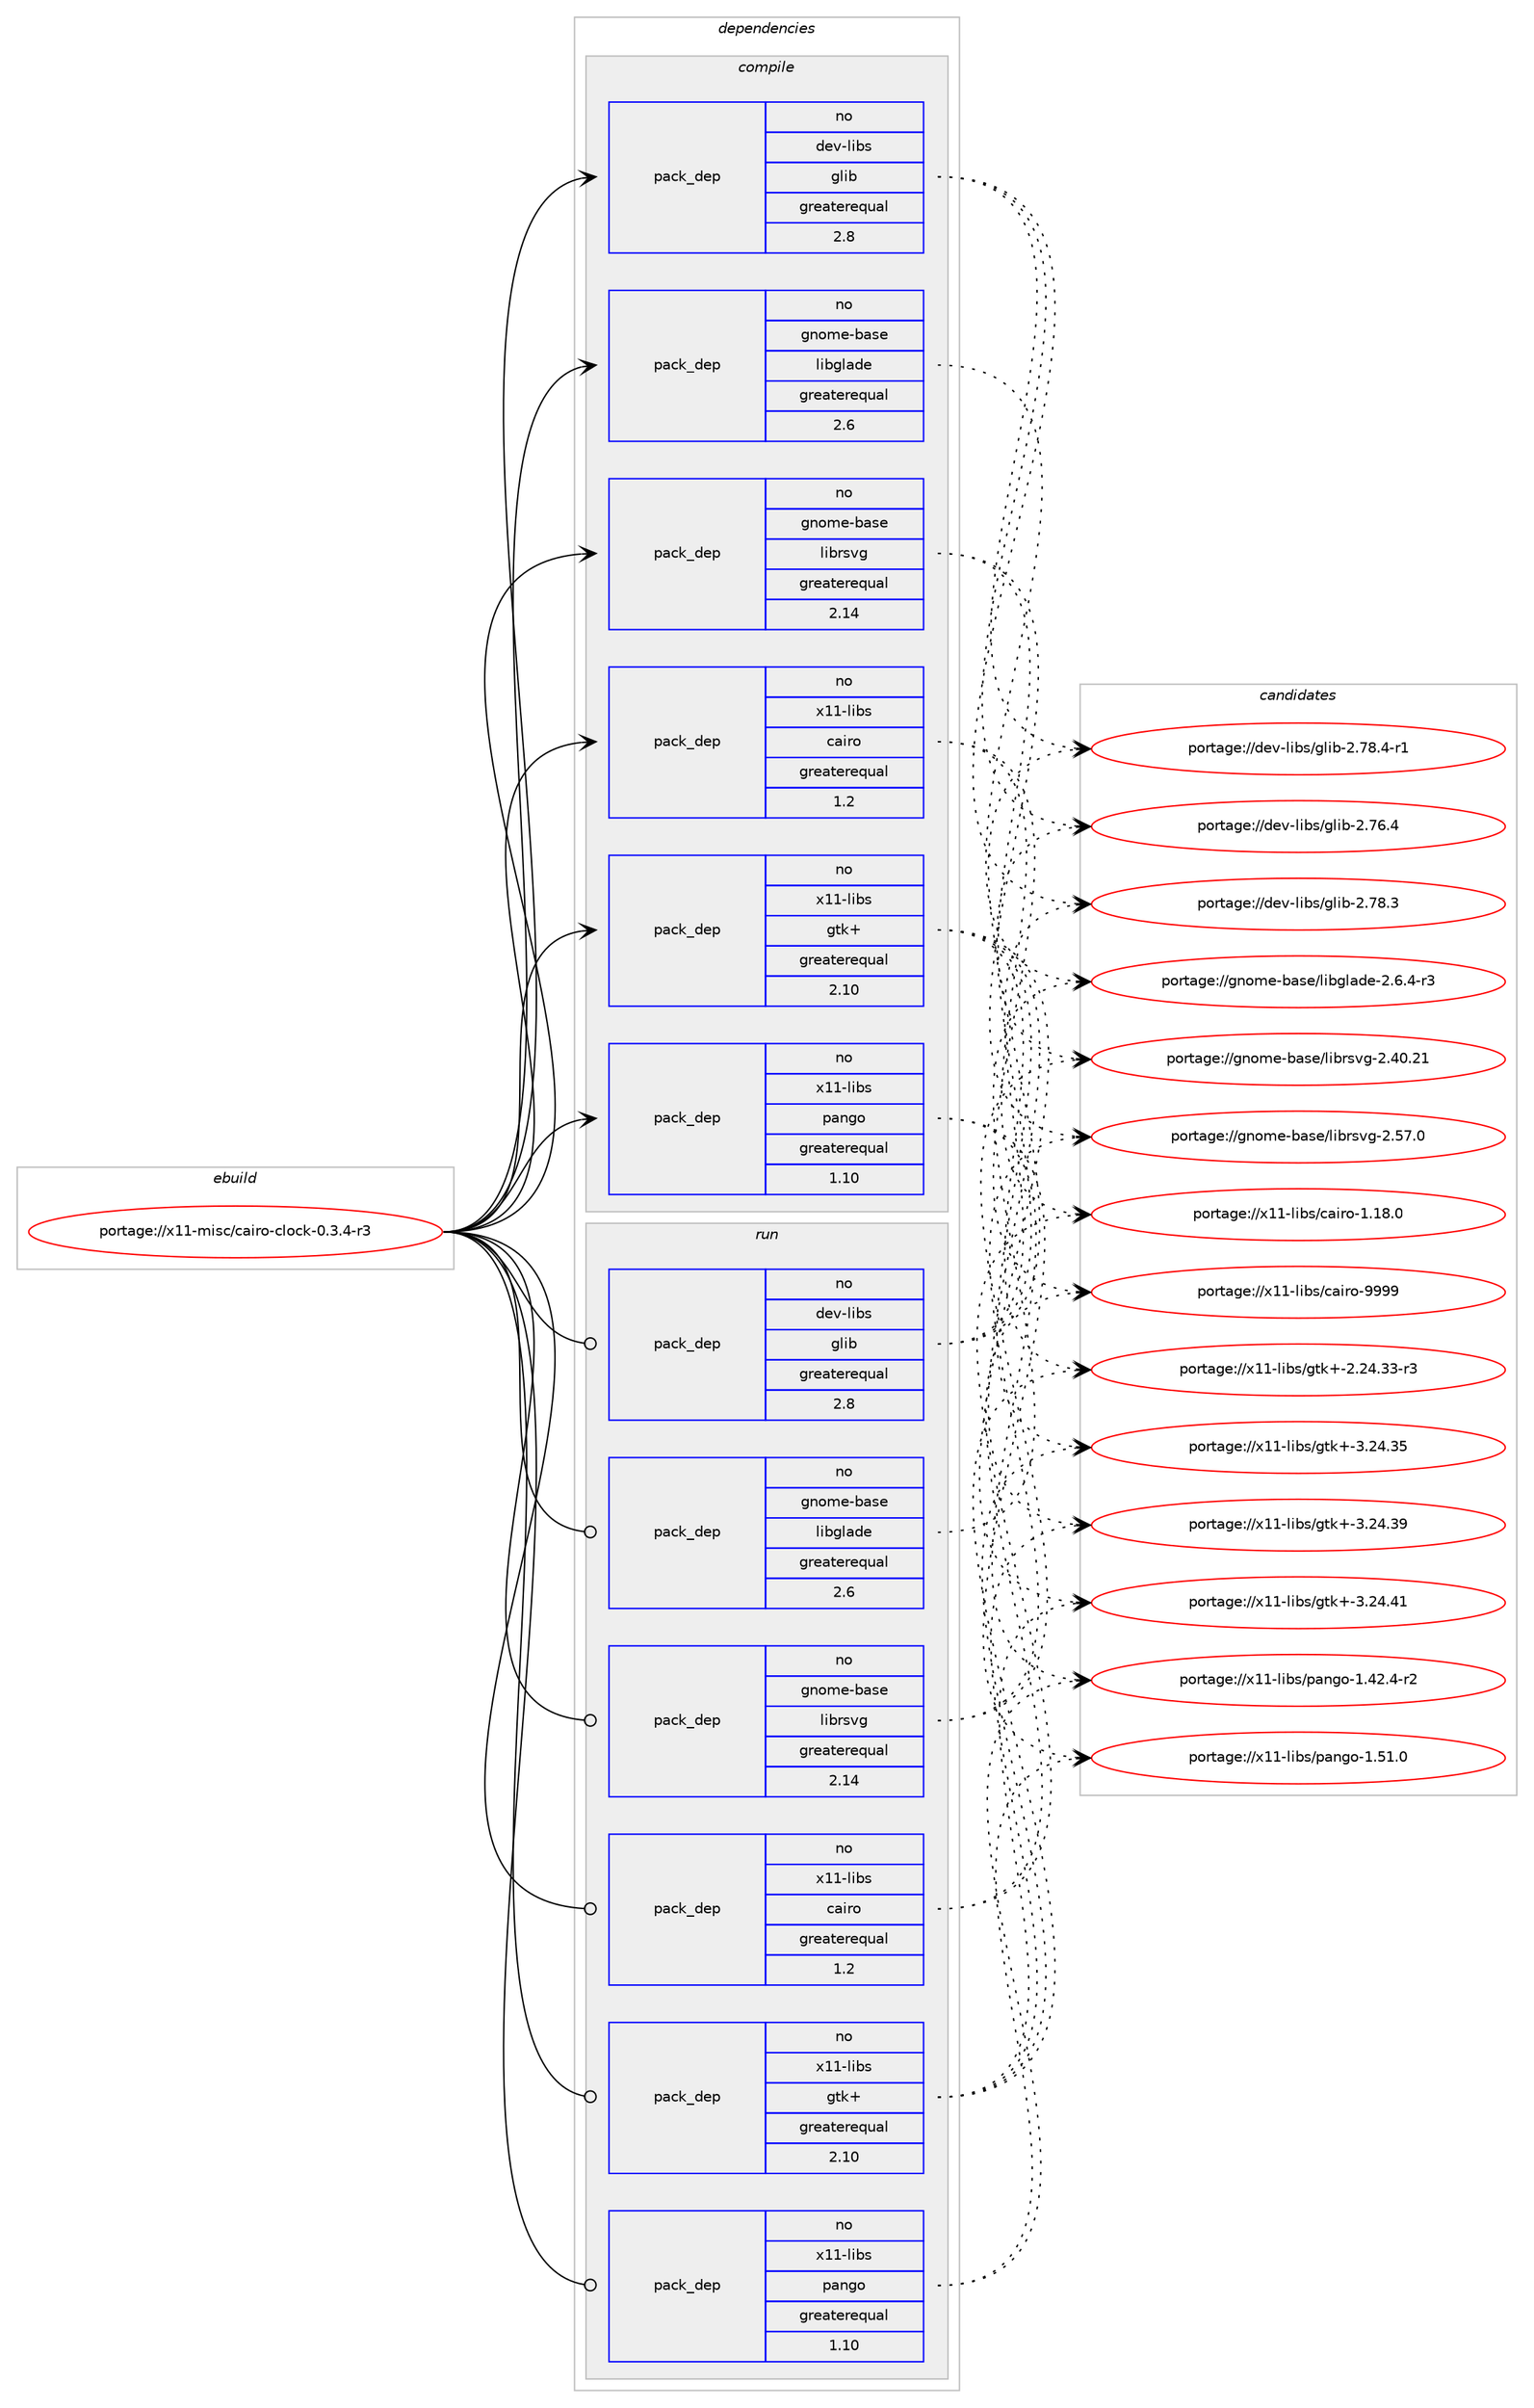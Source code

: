 digraph prolog {

# *************
# Graph options
# *************

newrank=true;
concentrate=true;
compound=true;
graph [rankdir=LR,fontname=Helvetica,fontsize=10,ranksep=1.5];#, ranksep=2.5, nodesep=0.2];
edge  [arrowhead=vee];
node  [fontname=Helvetica,fontsize=10];

# **********
# The ebuild
# **********

subgraph cluster_leftcol {
color=gray;
rank=same;
label=<<i>ebuild</i>>;
id [label="portage://x11-misc/cairo-clock-0.3.4-r3", color=red, width=4, href="../x11-misc/cairo-clock-0.3.4-r3.svg"];
}

# ****************
# The dependencies
# ****************

subgraph cluster_midcol {
color=gray;
label=<<i>dependencies</i>>;
subgraph cluster_compile {
fillcolor="#eeeeee";
style=filled;
label=<<i>compile</i>>;
subgraph pack9445 {
dependency28108 [label=<<TABLE BORDER="0" CELLBORDER="1" CELLSPACING="0" CELLPADDING="4" WIDTH="220"><TR><TD ROWSPAN="6" CELLPADDING="30">pack_dep</TD></TR><TR><TD WIDTH="110">no</TD></TR><TR><TD>dev-libs</TD></TR><TR><TD>glib</TD></TR><TR><TD>greaterequal</TD></TR><TR><TD>2.8</TD></TR></TABLE>>, shape=none, color=blue];
}
id:e -> dependency28108:w [weight=20,style="solid",arrowhead="vee"];
subgraph pack9446 {
dependency28109 [label=<<TABLE BORDER="0" CELLBORDER="1" CELLSPACING="0" CELLPADDING="4" WIDTH="220"><TR><TD ROWSPAN="6" CELLPADDING="30">pack_dep</TD></TR><TR><TD WIDTH="110">no</TD></TR><TR><TD>gnome-base</TD></TR><TR><TD>libglade</TD></TR><TR><TD>greaterequal</TD></TR><TR><TD>2.6</TD></TR></TABLE>>, shape=none, color=blue];
}
id:e -> dependency28109:w [weight=20,style="solid",arrowhead="vee"];
subgraph pack9447 {
dependency28110 [label=<<TABLE BORDER="0" CELLBORDER="1" CELLSPACING="0" CELLPADDING="4" WIDTH="220"><TR><TD ROWSPAN="6" CELLPADDING="30">pack_dep</TD></TR><TR><TD WIDTH="110">no</TD></TR><TR><TD>gnome-base</TD></TR><TR><TD>librsvg</TD></TR><TR><TD>greaterequal</TD></TR><TR><TD>2.14</TD></TR></TABLE>>, shape=none, color=blue];
}
id:e -> dependency28110:w [weight=20,style="solid",arrowhead="vee"];
subgraph pack9448 {
dependency28111 [label=<<TABLE BORDER="0" CELLBORDER="1" CELLSPACING="0" CELLPADDING="4" WIDTH="220"><TR><TD ROWSPAN="6" CELLPADDING="30">pack_dep</TD></TR><TR><TD WIDTH="110">no</TD></TR><TR><TD>x11-libs</TD></TR><TR><TD>cairo</TD></TR><TR><TD>greaterequal</TD></TR><TR><TD>1.2</TD></TR></TABLE>>, shape=none, color=blue];
}
id:e -> dependency28111:w [weight=20,style="solid",arrowhead="vee"];
subgraph pack9449 {
dependency28112 [label=<<TABLE BORDER="0" CELLBORDER="1" CELLSPACING="0" CELLPADDING="4" WIDTH="220"><TR><TD ROWSPAN="6" CELLPADDING="30">pack_dep</TD></TR><TR><TD WIDTH="110">no</TD></TR><TR><TD>x11-libs</TD></TR><TR><TD>gtk+</TD></TR><TR><TD>greaterequal</TD></TR><TR><TD>2.10</TD></TR></TABLE>>, shape=none, color=blue];
}
id:e -> dependency28112:w [weight=20,style="solid",arrowhead="vee"];
subgraph pack9450 {
dependency28113 [label=<<TABLE BORDER="0" CELLBORDER="1" CELLSPACING="0" CELLPADDING="4" WIDTH="220"><TR><TD ROWSPAN="6" CELLPADDING="30">pack_dep</TD></TR><TR><TD WIDTH="110">no</TD></TR><TR><TD>x11-libs</TD></TR><TR><TD>pango</TD></TR><TR><TD>greaterequal</TD></TR><TR><TD>1.10</TD></TR></TABLE>>, shape=none, color=blue];
}
id:e -> dependency28113:w [weight=20,style="solid",arrowhead="vee"];
}
subgraph cluster_compileandrun {
fillcolor="#eeeeee";
style=filled;
label=<<i>compile and run</i>>;
}
subgraph cluster_run {
fillcolor="#eeeeee";
style=filled;
label=<<i>run</i>>;
subgraph pack9451 {
dependency28114 [label=<<TABLE BORDER="0" CELLBORDER="1" CELLSPACING="0" CELLPADDING="4" WIDTH="220"><TR><TD ROWSPAN="6" CELLPADDING="30">pack_dep</TD></TR><TR><TD WIDTH="110">no</TD></TR><TR><TD>dev-libs</TD></TR><TR><TD>glib</TD></TR><TR><TD>greaterequal</TD></TR><TR><TD>2.8</TD></TR></TABLE>>, shape=none, color=blue];
}
id:e -> dependency28114:w [weight=20,style="solid",arrowhead="odot"];
subgraph pack9452 {
dependency28115 [label=<<TABLE BORDER="0" CELLBORDER="1" CELLSPACING="0" CELLPADDING="4" WIDTH="220"><TR><TD ROWSPAN="6" CELLPADDING="30">pack_dep</TD></TR><TR><TD WIDTH="110">no</TD></TR><TR><TD>gnome-base</TD></TR><TR><TD>libglade</TD></TR><TR><TD>greaterequal</TD></TR><TR><TD>2.6</TD></TR></TABLE>>, shape=none, color=blue];
}
id:e -> dependency28115:w [weight=20,style="solid",arrowhead="odot"];
subgraph pack9453 {
dependency28116 [label=<<TABLE BORDER="0" CELLBORDER="1" CELLSPACING="0" CELLPADDING="4" WIDTH="220"><TR><TD ROWSPAN="6" CELLPADDING="30">pack_dep</TD></TR><TR><TD WIDTH="110">no</TD></TR><TR><TD>gnome-base</TD></TR><TR><TD>librsvg</TD></TR><TR><TD>greaterequal</TD></TR><TR><TD>2.14</TD></TR></TABLE>>, shape=none, color=blue];
}
id:e -> dependency28116:w [weight=20,style="solid",arrowhead="odot"];
subgraph pack9454 {
dependency28117 [label=<<TABLE BORDER="0" CELLBORDER="1" CELLSPACING="0" CELLPADDING="4" WIDTH="220"><TR><TD ROWSPAN="6" CELLPADDING="30">pack_dep</TD></TR><TR><TD WIDTH="110">no</TD></TR><TR><TD>x11-libs</TD></TR><TR><TD>cairo</TD></TR><TR><TD>greaterequal</TD></TR><TR><TD>1.2</TD></TR></TABLE>>, shape=none, color=blue];
}
id:e -> dependency28117:w [weight=20,style="solid",arrowhead="odot"];
subgraph pack9455 {
dependency28118 [label=<<TABLE BORDER="0" CELLBORDER="1" CELLSPACING="0" CELLPADDING="4" WIDTH="220"><TR><TD ROWSPAN="6" CELLPADDING="30">pack_dep</TD></TR><TR><TD WIDTH="110">no</TD></TR><TR><TD>x11-libs</TD></TR><TR><TD>gtk+</TD></TR><TR><TD>greaterequal</TD></TR><TR><TD>2.10</TD></TR></TABLE>>, shape=none, color=blue];
}
id:e -> dependency28118:w [weight=20,style="solid",arrowhead="odot"];
subgraph pack9456 {
dependency28119 [label=<<TABLE BORDER="0" CELLBORDER="1" CELLSPACING="0" CELLPADDING="4" WIDTH="220"><TR><TD ROWSPAN="6" CELLPADDING="30">pack_dep</TD></TR><TR><TD WIDTH="110">no</TD></TR><TR><TD>x11-libs</TD></TR><TR><TD>pango</TD></TR><TR><TD>greaterequal</TD></TR><TR><TD>1.10</TD></TR></TABLE>>, shape=none, color=blue];
}
id:e -> dependency28119:w [weight=20,style="solid",arrowhead="odot"];
}
}

# **************
# The candidates
# **************

subgraph cluster_choices {
rank=same;
color=gray;
label=<<i>candidates</i>>;

subgraph choice9445 {
color=black;
nodesep=1;
choice1001011184510810598115471031081059845504655544652 [label="portage://dev-libs/glib-2.76.4", color=red, width=4,href="../dev-libs/glib-2.76.4.svg"];
choice1001011184510810598115471031081059845504655564651 [label="portage://dev-libs/glib-2.78.3", color=red, width=4,href="../dev-libs/glib-2.78.3.svg"];
choice10010111845108105981154710310810598455046555646524511449 [label="portage://dev-libs/glib-2.78.4-r1", color=red, width=4,href="../dev-libs/glib-2.78.4-r1.svg"];
dependency28108:e -> choice1001011184510810598115471031081059845504655544652:w [style=dotted,weight="100"];
dependency28108:e -> choice1001011184510810598115471031081059845504655564651:w [style=dotted,weight="100"];
dependency28108:e -> choice10010111845108105981154710310810598455046555646524511449:w [style=dotted,weight="100"];
}
subgraph choice9446 {
color=black;
nodesep=1;
choice1031101111091014598971151014710810598103108971001014550465446524511451 [label="portage://gnome-base/libglade-2.6.4-r3", color=red, width=4,href="../gnome-base/libglade-2.6.4-r3.svg"];
dependency28109:e -> choice1031101111091014598971151014710810598103108971001014550465446524511451:w [style=dotted,weight="100"];
}
subgraph choice9447 {
color=black;
nodesep=1;
choice10311011110910145989711510147108105981141151181034550465248465049 [label="portage://gnome-base/librsvg-2.40.21", color=red, width=4,href="../gnome-base/librsvg-2.40.21.svg"];
choice103110111109101459897115101471081059811411511810345504653554648 [label="portage://gnome-base/librsvg-2.57.0", color=red, width=4,href="../gnome-base/librsvg-2.57.0.svg"];
dependency28110:e -> choice10311011110910145989711510147108105981141151181034550465248465049:w [style=dotted,weight="100"];
dependency28110:e -> choice103110111109101459897115101471081059811411511810345504653554648:w [style=dotted,weight="100"];
}
subgraph choice9448 {
color=black;
nodesep=1;
choice1204949451081059811547999710511411145494649564648 [label="portage://x11-libs/cairo-1.18.0", color=red, width=4,href="../x11-libs/cairo-1.18.0.svg"];
choice120494945108105981154799971051141114557575757 [label="portage://x11-libs/cairo-9999", color=red, width=4,href="../x11-libs/cairo-9999.svg"];
dependency28111:e -> choice1204949451081059811547999710511411145494649564648:w [style=dotted,weight="100"];
dependency28111:e -> choice120494945108105981154799971051141114557575757:w [style=dotted,weight="100"];
}
subgraph choice9449 {
color=black;
nodesep=1;
choice12049494510810598115471031161074345504650524651514511451 [label="portage://x11-libs/gtk+-2.24.33-r3", color=red, width=4,href="../x11-libs/gtk+-2.24.33-r3.svg"];
choice1204949451081059811547103116107434551465052465153 [label="portage://x11-libs/gtk+-3.24.35", color=red, width=4,href="../x11-libs/gtk+-3.24.35.svg"];
choice1204949451081059811547103116107434551465052465157 [label="portage://x11-libs/gtk+-3.24.39", color=red, width=4,href="../x11-libs/gtk+-3.24.39.svg"];
choice1204949451081059811547103116107434551465052465249 [label="portage://x11-libs/gtk+-3.24.41", color=red, width=4,href="../x11-libs/gtk+-3.24.41.svg"];
dependency28112:e -> choice12049494510810598115471031161074345504650524651514511451:w [style=dotted,weight="100"];
dependency28112:e -> choice1204949451081059811547103116107434551465052465153:w [style=dotted,weight="100"];
dependency28112:e -> choice1204949451081059811547103116107434551465052465157:w [style=dotted,weight="100"];
dependency28112:e -> choice1204949451081059811547103116107434551465052465249:w [style=dotted,weight="100"];
}
subgraph choice9450 {
color=black;
nodesep=1;
choice120494945108105981154711297110103111454946525046524511450 [label="portage://x11-libs/pango-1.42.4-r2", color=red, width=4,href="../x11-libs/pango-1.42.4-r2.svg"];
choice12049494510810598115471129711010311145494653494648 [label="portage://x11-libs/pango-1.51.0", color=red, width=4,href="../x11-libs/pango-1.51.0.svg"];
dependency28113:e -> choice120494945108105981154711297110103111454946525046524511450:w [style=dotted,weight="100"];
dependency28113:e -> choice12049494510810598115471129711010311145494653494648:w [style=dotted,weight="100"];
}
subgraph choice9451 {
color=black;
nodesep=1;
choice1001011184510810598115471031081059845504655544652 [label="portage://dev-libs/glib-2.76.4", color=red, width=4,href="../dev-libs/glib-2.76.4.svg"];
choice1001011184510810598115471031081059845504655564651 [label="portage://dev-libs/glib-2.78.3", color=red, width=4,href="../dev-libs/glib-2.78.3.svg"];
choice10010111845108105981154710310810598455046555646524511449 [label="portage://dev-libs/glib-2.78.4-r1", color=red, width=4,href="../dev-libs/glib-2.78.4-r1.svg"];
dependency28114:e -> choice1001011184510810598115471031081059845504655544652:w [style=dotted,weight="100"];
dependency28114:e -> choice1001011184510810598115471031081059845504655564651:w [style=dotted,weight="100"];
dependency28114:e -> choice10010111845108105981154710310810598455046555646524511449:w [style=dotted,weight="100"];
}
subgraph choice9452 {
color=black;
nodesep=1;
choice1031101111091014598971151014710810598103108971001014550465446524511451 [label="portage://gnome-base/libglade-2.6.4-r3", color=red, width=4,href="../gnome-base/libglade-2.6.4-r3.svg"];
dependency28115:e -> choice1031101111091014598971151014710810598103108971001014550465446524511451:w [style=dotted,weight="100"];
}
subgraph choice9453 {
color=black;
nodesep=1;
choice10311011110910145989711510147108105981141151181034550465248465049 [label="portage://gnome-base/librsvg-2.40.21", color=red, width=4,href="../gnome-base/librsvg-2.40.21.svg"];
choice103110111109101459897115101471081059811411511810345504653554648 [label="portage://gnome-base/librsvg-2.57.0", color=red, width=4,href="../gnome-base/librsvg-2.57.0.svg"];
dependency28116:e -> choice10311011110910145989711510147108105981141151181034550465248465049:w [style=dotted,weight="100"];
dependency28116:e -> choice103110111109101459897115101471081059811411511810345504653554648:w [style=dotted,weight="100"];
}
subgraph choice9454 {
color=black;
nodesep=1;
choice1204949451081059811547999710511411145494649564648 [label="portage://x11-libs/cairo-1.18.0", color=red, width=4,href="../x11-libs/cairo-1.18.0.svg"];
choice120494945108105981154799971051141114557575757 [label="portage://x11-libs/cairo-9999", color=red, width=4,href="../x11-libs/cairo-9999.svg"];
dependency28117:e -> choice1204949451081059811547999710511411145494649564648:w [style=dotted,weight="100"];
dependency28117:e -> choice120494945108105981154799971051141114557575757:w [style=dotted,weight="100"];
}
subgraph choice9455 {
color=black;
nodesep=1;
choice12049494510810598115471031161074345504650524651514511451 [label="portage://x11-libs/gtk+-2.24.33-r3", color=red, width=4,href="../x11-libs/gtk+-2.24.33-r3.svg"];
choice1204949451081059811547103116107434551465052465153 [label="portage://x11-libs/gtk+-3.24.35", color=red, width=4,href="../x11-libs/gtk+-3.24.35.svg"];
choice1204949451081059811547103116107434551465052465157 [label="portage://x11-libs/gtk+-3.24.39", color=red, width=4,href="../x11-libs/gtk+-3.24.39.svg"];
choice1204949451081059811547103116107434551465052465249 [label="portage://x11-libs/gtk+-3.24.41", color=red, width=4,href="../x11-libs/gtk+-3.24.41.svg"];
dependency28118:e -> choice12049494510810598115471031161074345504650524651514511451:w [style=dotted,weight="100"];
dependency28118:e -> choice1204949451081059811547103116107434551465052465153:w [style=dotted,weight="100"];
dependency28118:e -> choice1204949451081059811547103116107434551465052465157:w [style=dotted,weight="100"];
dependency28118:e -> choice1204949451081059811547103116107434551465052465249:w [style=dotted,weight="100"];
}
subgraph choice9456 {
color=black;
nodesep=1;
choice120494945108105981154711297110103111454946525046524511450 [label="portage://x11-libs/pango-1.42.4-r2", color=red, width=4,href="../x11-libs/pango-1.42.4-r2.svg"];
choice12049494510810598115471129711010311145494653494648 [label="portage://x11-libs/pango-1.51.0", color=red, width=4,href="../x11-libs/pango-1.51.0.svg"];
dependency28119:e -> choice120494945108105981154711297110103111454946525046524511450:w [style=dotted,weight="100"];
dependency28119:e -> choice12049494510810598115471129711010311145494653494648:w [style=dotted,weight="100"];
}
}

}
